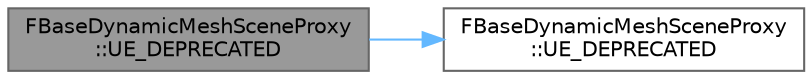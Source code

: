 digraph "FBaseDynamicMeshSceneProxy::UE_DEPRECATED"
{
 // INTERACTIVE_SVG=YES
 // LATEX_PDF_SIZE
  bgcolor="transparent";
  edge [fontname=Helvetica,fontsize=10,labelfontname=Helvetica,labelfontsize=10];
  node [fontname=Helvetica,fontsize=10,shape=box,height=0.2,width=0.4];
  rankdir="LR";
  Node1 [id="Node000001",label="FBaseDynamicMeshSceneProxy\l::UE_DEPRECATED",height=0.2,width=0.4,color="gray40", fillcolor="grey60", style="filled", fontcolor="black",tooltip=" "];
  Node1 -> Node2 [id="edge1_Node000001_Node000002",color="steelblue1",style="solid",tooltip=" "];
  Node2 [id="Node000002",label="FBaseDynamicMeshSceneProxy\l::UE_DEPRECATED",height=0.2,width=0.4,color="grey40", fillcolor="white", style="filled",URL="$d5/d64/classFBaseDynamicMeshSceneProxy.html#aab8250c738488e2236c7fc13c64aac12",tooltip=" "];
}
